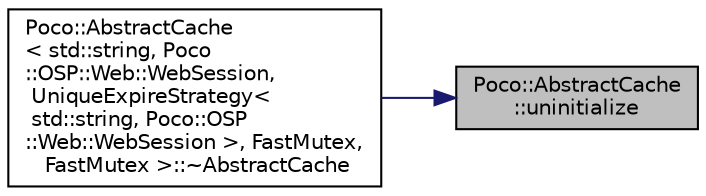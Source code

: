 digraph "Poco::AbstractCache::uninitialize"
{
 // LATEX_PDF_SIZE
  edge [fontname="Helvetica",fontsize="10",labelfontname="Helvetica",labelfontsize="10"];
  node [fontname="Helvetica",fontsize="10",shape=record];
  rankdir="RL";
  Node1 [label="Poco::AbstractCache\l::uninitialize",height=0.2,width=0.4,color="black", fillcolor="grey75", style="filled", fontcolor="black",tooltip="Reverts event registration."];
  Node1 -> Node2 [dir="back",color="midnightblue",fontsize="10",style="solid"];
  Node2 [label="Poco::AbstractCache\l\< std::string, Poco\l::OSP::Web::WebSession,\l UniqueExpireStrategy\<\l std::string, Poco::OSP\l::Web::WebSession \>, FastMutex,\l FastMutex \>::~AbstractCache",height=0.2,width=0.4,color="black", fillcolor="white", style="filled",URL="$classPoco_1_1AbstractCache.html#a7e7960e135a006c8121db183c3b40f07",tooltip=" "];
}
